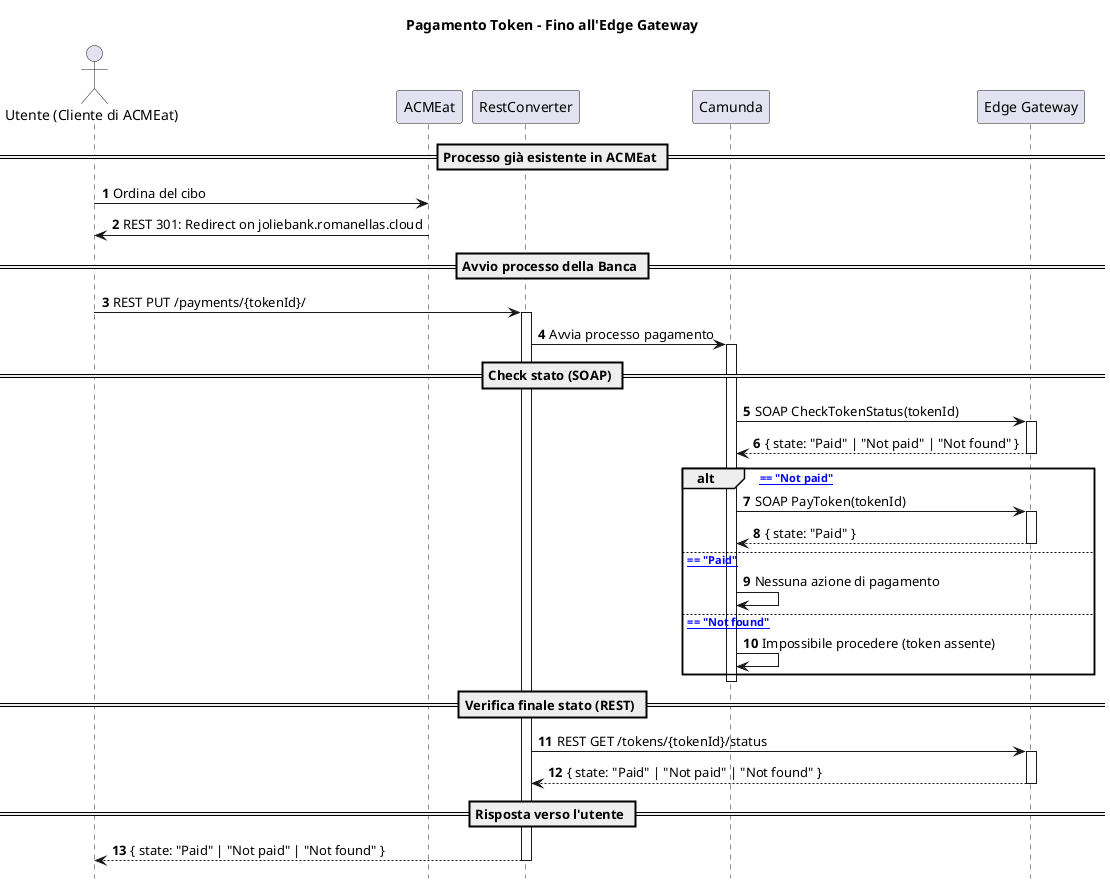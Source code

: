 @startuml
title Pagamento Token - Fino all'Edge Gateway
hide footbox
autonumber

actor "Utente (Cliente di ACMEat)" as User
participant "ACMEat" AS AMT
participant "RestConverter" as RC
participant "Camunda" as Camunda
participant "Edge Gateway" as EdgeGW

== Processo già esistente in ACMEat ==
User -> AMT: Ordina del cibo
AMT -> User: REST 301: Redirect on joliebank.romanellas.cloud
== Avvio processo della Banca ==
User -> RC: REST PUT /payments/{tokenId}/
activate RC
RC -> Camunda: Avvia processo pagamento
activate Camunda

== Check stato (SOAP) ==
Camunda -> EdgeGW: SOAP CheckTokenStatus(tokenId)
activate EdgeGW
EdgeGW --> Camunda: { state: "Paid" | "Not paid" | "Not found" }
deactivate EdgeGW

alt [state == "Not paid"]
  Camunda -> EdgeGW: SOAP PayToken(tokenId)
  activate EdgeGW
  EdgeGW --> Camunda: { state: "Paid" }
  deactivate EdgeGW
else [state == "Paid"]
  Camunda -> Camunda: Nessuna azione di pagamento
else [state == "Not found"]
  Camunda -> Camunda: Impossibile procedere (token assente)
end

deactivate Camunda

== Verifica finale stato (REST) ==
RC -> EdgeGW: REST GET /tokens/{tokenId}/status
activate EdgeGW
EdgeGW --> RC: { state: "Paid" | "Not paid" | "Not found" }
deactivate EdgeGW

== Risposta verso l'utente ==
RC --> User: { state: "Paid" | "Not paid" | "Not found" }
deactivate RC
@enduml
